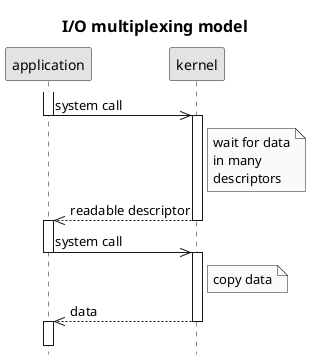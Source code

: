 @startuml
title I/O multiplexing model
hide footbox
skinparam monochrome true
skinparam titleFontSize 16
activate application
application->>kernel: system call
deactivate application
activate kernel
Note right of kernel: wait for data\nin many\ndescriptors
kernel-->>application: readable descriptor
deactivate kernel
activate application
application->>kernel: system call
deactivate application
activate kernel
Note right of kernel: copy data
kernel-->>application: data
deactivate kernel
activate application
||15||
@enduml
